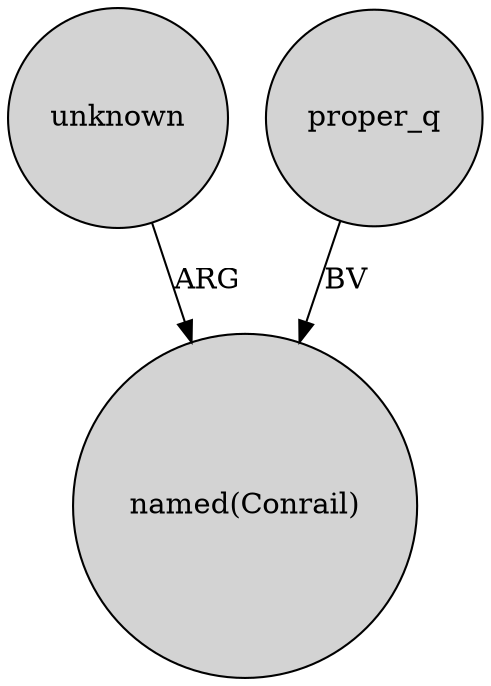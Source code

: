 digraph {
	node [shape=circle style=filled]
	unknown -> "named(Conrail)" [label=ARG]
	proper_q -> "named(Conrail)" [label=BV]
}
